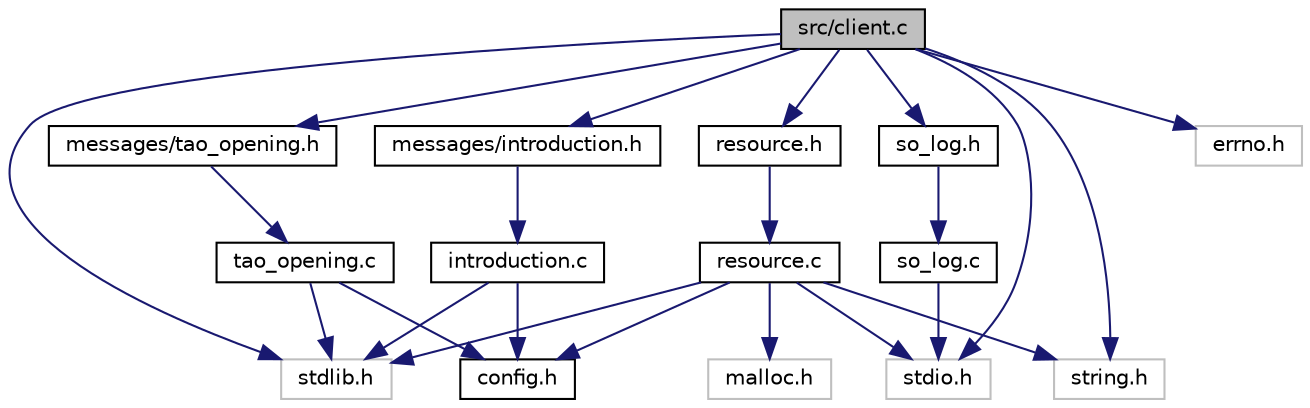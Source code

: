 digraph "src/client.c"
{
  edge [fontname="Helvetica",fontsize="10",labelfontname="Helvetica",labelfontsize="10"];
  node [fontname="Helvetica",fontsize="10",shape=record];
  Node1 [label="src/client.c",height=0.2,width=0.4,color="black", fillcolor="grey75", style="filled", fontcolor="black"];
  Node1 -> Node2 [color="midnightblue",fontsize="10",style="solid",fontname="Helvetica"];
  Node2 [label="stdlib.h",height=0.2,width=0.4,color="grey75", fillcolor="white", style="filled"];
  Node1 -> Node3 [color="midnightblue",fontsize="10",style="solid",fontname="Helvetica"];
  Node3 [label="stdio.h",height=0.2,width=0.4,color="grey75", fillcolor="white", style="filled"];
  Node1 -> Node4 [color="midnightblue",fontsize="10",style="solid",fontname="Helvetica"];
  Node4 [label="string.h",height=0.2,width=0.4,color="grey75", fillcolor="white", style="filled"];
  Node1 -> Node5 [color="midnightblue",fontsize="10",style="solid",fontname="Helvetica"];
  Node5 [label="errno.h",height=0.2,width=0.4,color="grey75", fillcolor="white", style="filled"];
  Node1 -> Node6 [color="midnightblue",fontsize="10",style="solid",fontname="Helvetica"];
  Node6 [label="resource.h",height=0.2,width=0.4,color="black", fillcolor="white", style="filled",URL="$resource_8h.html"];
  Node6 -> Node7 [color="midnightblue",fontsize="10",style="solid",fontname="Helvetica"];
  Node7 [label="resource.c",height=0.2,width=0.4,color="black", fillcolor="white", style="filled",URL="$resource_8c.html"];
  Node7 -> Node2 [color="midnightblue",fontsize="10",style="solid",fontname="Helvetica"];
  Node7 -> Node3 [color="midnightblue",fontsize="10",style="solid",fontname="Helvetica"];
  Node7 -> Node4 [color="midnightblue",fontsize="10",style="solid",fontname="Helvetica"];
  Node7 -> Node8 [color="midnightblue",fontsize="10",style="solid",fontname="Helvetica"];
  Node8 [label="malloc.h",height=0.2,width=0.4,color="grey75", fillcolor="white", style="filled"];
  Node7 -> Node9 [color="midnightblue",fontsize="10",style="solid",fontname="Helvetica"];
  Node9 [label="config.h",height=0.2,width=0.4,color="black", fillcolor="white", style="filled",URL="$config_8h.html"];
  Node1 -> Node10 [color="midnightblue",fontsize="10",style="solid",fontname="Helvetica"];
  Node10 [label="so_log.h",height=0.2,width=0.4,color="black", fillcolor="white", style="filled",URL="$so__log_8h.html"];
  Node10 -> Node11 [color="midnightblue",fontsize="10",style="solid",fontname="Helvetica"];
  Node11 [label="so_log.c",height=0.2,width=0.4,color="black", fillcolor="white", style="filled",URL="$so__log_8c.html"];
  Node11 -> Node3 [color="midnightblue",fontsize="10",style="solid",fontname="Helvetica"];
  Node1 -> Node12 [color="midnightblue",fontsize="10",style="solid",fontname="Helvetica"];
  Node12 [label="messages/introduction.h",height=0.2,width=0.4,color="black", fillcolor="white", style="filled",URL="$introduction_8h.html"];
  Node12 -> Node13 [color="midnightblue",fontsize="10",style="solid",fontname="Helvetica"];
  Node13 [label="introduction.c",height=0.2,width=0.4,color="black", fillcolor="white", style="filled",URL="$messages_2introduction_8c.html"];
  Node13 -> Node2 [color="midnightblue",fontsize="10",style="solid",fontname="Helvetica"];
  Node13 -> Node9 [color="midnightblue",fontsize="10",style="solid",fontname="Helvetica"];
  Node1 -> Node14 [color="midnightblue",fontsize="10",style="solid",fontname="Helvetica"];
  Node14 [label="messages/tao_opening.h",height=0.2,width=0.4,color="black", fillcolor="white", style="filled",URL="$tao__opening_8h.html"];
  Node14 -> Node15 [color="midnightblue",fontsize="10",style="solid",fontname="Helvetica"];
  Node15 [label="tao_opening.c",height=0.2,width=0.4,color="black", fillcolor="white", style="filled",URL="$tao__opening_8c.html"];
  Node15 -> Node2 [color="midnightblue",fontsize="10",style="solid",fontname="Helvetica"];
  Node15 -> Node9 [color="midnightblue",fontsize="10",style="solid",fontname="Helvetica"];
}
